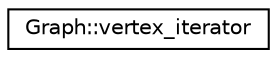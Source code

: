 digraph "Graphical Class Hierarchy"
{
  edge [fontname="Helvetica",fontsize="10",labelfontname="Helvetica",labelfontsize="10"];
  node [fontname="Helvetica",fontsize="10",shape=record];
  rankdir="LR";
  Node1 [label="Graph::vertex_iterator",height=0.2,width=0.4,color="black", fillcolor="white", style="filled",URL="$classGraph_1_1vertex__iterator.html"];
}
